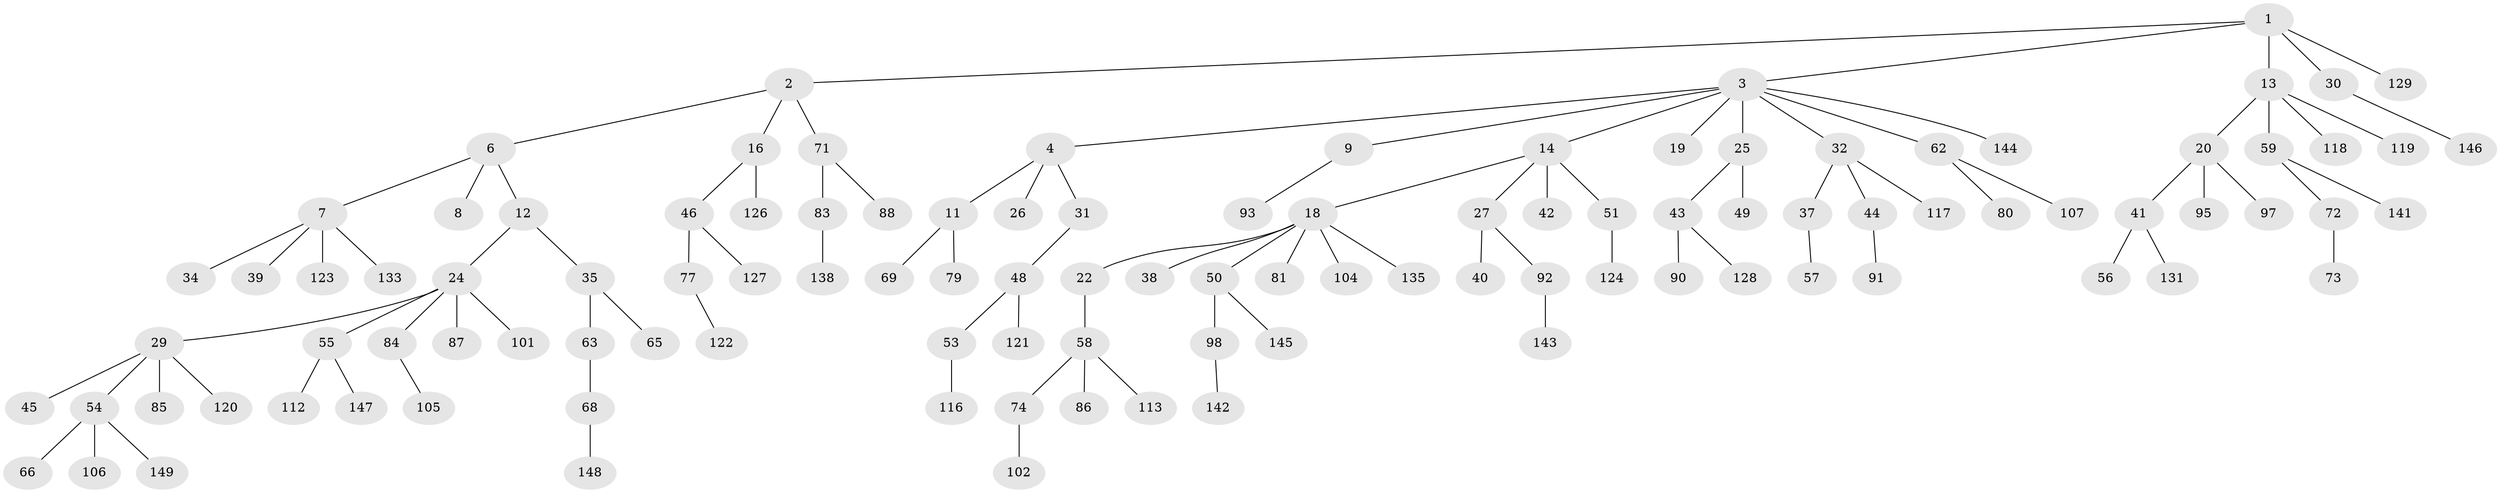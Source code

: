 // Generated by graph-tools (version 1.1) at 2025/52/02/27/25 19:52:10]
// undirected, 109 vertices, 108 edges
graph export_dot {
graph [start="1"]
  node [color=gray90,style=filled];
  1 [super="+21"];
  2 [super="+15"];
  3 [super="+5"];
  4;
  6 [super="+10"];
  7 [super="+28"];
  8 [super="+111"];
  9 [super="+60"];
  11;
  12;
  13 [super="+33"];
  14 [super="+17"];
  16 [super="+23"];
  18 [super="+47"];
  19;
  20;
  22 [super="+103"];
  24 [super="+134"];
  25 [super="+75"];
  26;
  27;
  29 [super="+110"];
  30 [super="+82"];
  31 [super="+99"];
  32 [super="+36"];
  34;
  35 [super="+76"];
  37;
  38;
  39 [super="+139"];
  40;
  41;
  42;
  43 [super="+52"];
  44 [super="+130"];
  45;
  46 [super="+67"];
  48 [super="+125"];
  49;
  50 [super="+140"];
  51;
  53 [super="+78"];
  54 [super="+61"];
  55 [super="+94"];
  56;
  57;
  58 [super="+100"];
  59 [super="+64"];
  62 [super="+136"];
  63 [super="+70"];
  65;
  66 [super="+115"];
  68 [super="+109"];
  69;
  71 [super="+96"];
  72;
  73 [super="+108"];
  74;
  77;
  79 [super="+114"];
  80;
  81;
  83;
  84;
  85 [super="+89"];
  86;
  87;
  88;
  90;
  91;
  92 [super="+137"];
  93;
  95;
  97;
  98;
  101;
  102 [super="+132"];
  104;
  105;
  106;
  107;
  112;
  113;
  116;
  117;
  118;
  119;
  120;
  121;
  122;
  123;
  124;
  126;
  127;
  128;
  129;
  131;
  133;
  135;
  138;
  141;
  142;
  143;
  144;
  145;
  146;
  147;
  148;
  149;
  1 -- 2;
  1 -- 3;
  1 -- 13;
  1 -- 30;
  1 -- 129;
  2 -- 6;
  2 -- 16;
  2 -- 71;
  3 -- 4;
  3 -- 19;
  3 -- 25;
  3 -- 62;
  3 -- 32;
  3 -- 144;
  3 -- 9;
  3 -- 14;
  4 -- 11;
  4 -- 26;
  4 -- 31;
  6 -- 7;
  6 -- 8;
  6 -- 12;
  7 -- 123;
  7 -- 34;
  7 -- 39;
  7 -- 133;
  9 -- 93;
  11 -- 69;
  11 -- 79;
  12 -- 24;
  12 -- 35;
  13 -- 20;
  13 -- 59;
  13 -- 119;
  13 -- 118;
  14 -- 42;
  14 -- 27;
  14 -- 18;
  14 -- 51;
  16 -- 46;
  16 -- 126;
  18 -- 22;
  18 -- 38;
  18 -- 81;
  18 -- 104;
  18 -- 50;
  18 -- 135;
  20 -- 41;
  20 -- 95;
  20 -- 97;
  22 -- 58;
  24 -- 29;
  24 -- 55;
  24 -- 84;
  24 -- 87;
  24 -- 101;
  25 -- 43;
  25 -- 49;
  27 -- 40;
  27 -- 92;
  29 -- 45;
  29 -- 54;
  29 -- 85;
  29 -- 120;
  30 -- 146;
  31 -- 48;
  32 -- 44;
  32 -- 37;
  32 -- 117;
  35 -- 63;
  35 -- 65;
  37 -- 57;
  41 -- 56;
  41 -- 131;
  43 -- 128;
  43 -- 90;
  44 -- 91;
  46 -- 127;
  46 -- 77;
  48 -- 53;
  48 -- 121;
  50 -- 98;
  50 -- 145;
  51 -- 124;
  53 -- 116;
  54 -- 66;
  54 -- 106;
  54 -- 149;
  55 -- 147;
  55 -- 112;
  58 -- 74;
  58 -- 86;
  58 -- 113;
  59 -- 72;
  59 -- 141;
  62 -- 80;
  62 -- 107;
  63 -- 68;
  68 -- 148;
  71 -- 83;
  71 -- 88;
  72 -- 73;
  74 -- 102;
  77 -- 122;
  83 -- 138;
  84 -- 105;
  92 -- 143;
  98 -- 142;
}
